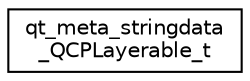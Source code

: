 digraph "Graphical Class Hierarchy"
{
  edge [fontname="Helvetica",fontsize="10",labelfontname="Helvetica",labelfontsize="10"];
  node [fontname="Helvetica",fontsize="10",shape=record];
  rankdir="LR";
  Node1 [label="qt_meta_stringdata\l_QCPLayerable_t",height=0.2,width=0.4,color="black", fillcolor="white", style="filled",URL="$structqt__meta__stringdata___q_c_p_layerable__t.html"];
}
